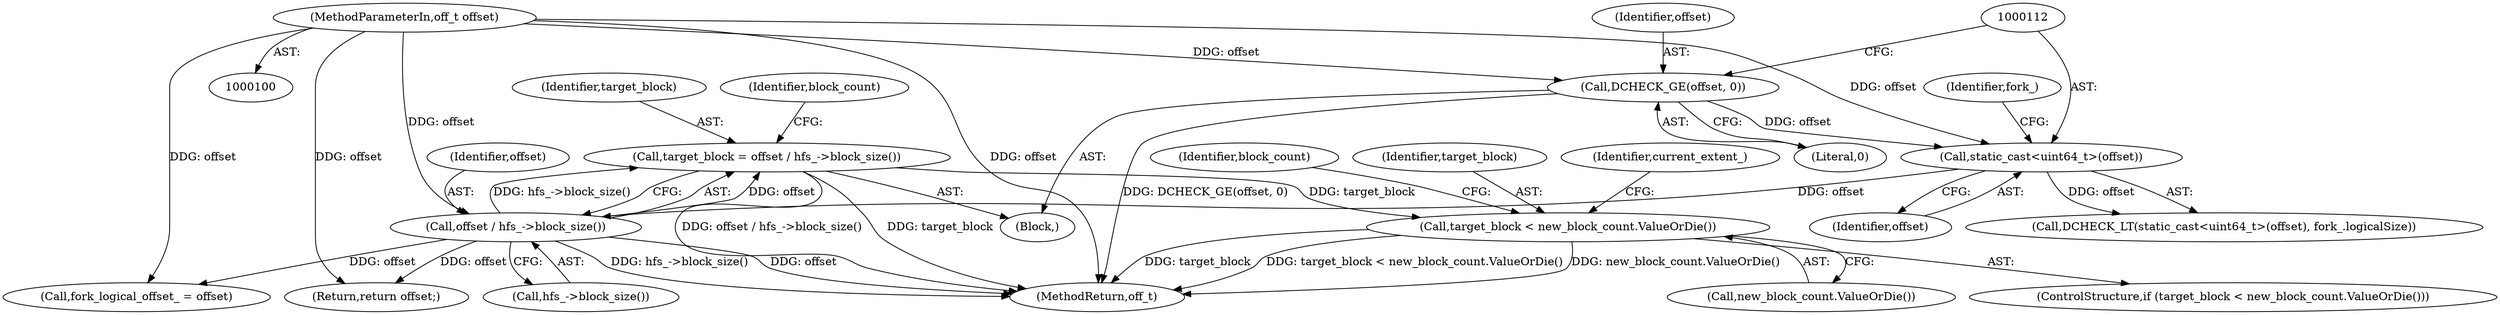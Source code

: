 digraph "1_Chrome_23cbfc1d685fa7389e88588584e02786820d4d26_4@integer" {
"1000118" [label="(Call,target_block = offset / hfs_->block_size())"];
"1000120" [label="(Call,offset / hfs_->block_size())"];
"1000111" [label="(Call,static_cast<uint64_t>(offset))"];
"1000107" [label="(Call,DCHECK_GE(offset, 0))"];
"1000101" [label="(MethodParameterIn,off_t offset)"];
"1000180" [label="(Call,target_block < new_block_count.ValueOrDie())"];
"1000222" [label="(Identifier,block_count)"];
"1000219" [label="(Return,return offset;)"];
"1000121" [label="(Identifier,offset)"];
"1000181" [label="(Identifier,target_block)"];
"1000125" [label="(Identifier,block_count)"];
"1000111" [label="(Call,static_cast<uint64_t>(offset))"];
"1000122" [label="(Call,hfs_->block_size())"];
"1000107" [label="(Call,DCHECK_GE(offset, 0))"];
"1000108" [label="(Identifier,offset)"];
"1000179" [label="(ControlStructure,if (target_block < new_block_count.ValueOrDie()))"];
"1000113" [label="(Identifier,offset)"];
"1000227" [label="(MethodReturn,off_t)"];
"1000182" [label="(Call,new_block_count.ValueOrDie())"];
"1000101" [label="(MethodParameterIn,off_t offset)"];
"1000216" [label="(Call,fork_logical_offset_ = offset)"];
"1000115" [label="(Identifier,fork_)"];
"1000118" [label="(Call,target_block = offset / hfs_->block_size())"];
"1000119" [label="(Identifier,target_block)"];
"1000103" [label="(Block,)"];
"1000120" [label="(Call,offset / hfs_->block_size())"];
"1000109" [label="(Literal,0)"];
"1000186" [label="(Identifier,current_extent_)"];
"1000180" [label="(Call,target_block < new_block_count.ValueOrDie())"];
"1000110" [label="(Call,DCHECK_LT(static_cast<uint64_t>(offset), fork_.logicalSize))"];
"1000118" -> "1000103"  [label="AST: "];
"1000118" -> "1000120"  [label="CFG: "];
"1000119" -> "1000118"  [label="AST: "];
"1000120" -> "1000118"  [label="AST: "];
"1000125" -> "1000118"  [label="CFG: "];
"1000118" -> "1000227"  [label="DDG: offset / hfs_->block_size()"];
"1000118" -> "1000227"  [label="DDG: target_block"];
"1000120" -> "1000118"  [label="DDG: offset"];
"1000120" -> "1000118"  [label="DDG: hfs_->block_size()"];
"1000118" -> "1000180"  [label="DDG: target_block"];
"1000120" -> "1000122"  [label="CFG: "];
"1000121" -> "1000120"  [label="AST: "];
"1000122" -> "1000120"  [label="AST: "];
"1000120" -> "1000227"  [label="DDG: offset"];
"1000120" -> "1000227"  [label="DDG: hfs_->block_size()"];
"1000111" -> "1000120"  [label="DDG: offset"];
"1000101" -> "1000120"  [label="DDG: offset"];
"1000120" -> "1000216"  [label="DDG: offset"];
"1000120" -> "1000219"  [label="DDG: offset"];
"1000111" -> "1000110"  [label="AST: "];
"1000111" -> "1000113"  [label="CFG: "];
"1000112" -> "1000111"  [label="AST: "];
"1000113" -> "1000111"  [label="AST: "];
"1000115" -> "1000111"  [label="CFG: "];
"1000111" -> "1000110"  [label="DDG: offset"];
"1000107" -> "1000111"  [label="DDG: offset"];
"1000101" -> "1000111"  [label="DDG: offset"];
"1000107" -> "1000103"  [label="AST: "];
"1000107" -> "1000109"  [label="CFG: "];
"1000108" -> "1000107"  [label="AST: "];
"1000109" -> "1000107"  [label="AST: "];
"1000112" -> "1000107"  [label="CFG: "];
"1000107" -> "1000227"  [label="DDG: DCHECK_GE(offset, 0)"];
"1000101" -> "1000107"  [label="DDG: offset"];
"1000101" -> "1000100"  [label="AST: "];
"1000101" -> "1000227"  [label="DDG: offset"];
"1000101" -> "1000216"  [label="DDG: offset"];
"1000101" -> "1000219"  [label="DDG: offset"];
"1000180" -> "1000179"  [label="AST: "];
"1000180" -> "1000182"  [label="CFG: "];
"1000181" -> "1000180"  [label="AST: "];
"1000182" -> "1000180"  [label="AST: "];
"1000186" -> "1000180"  [label="CFG: "];
"1000222" -> "1000180"  [label="CFG: "];
"1000180" -> "1000227"  [label="DDG: new_block_count.ValueOrDie()"];
"1000180" -> "1000227"  [label="DDG: target_block"];
"1000180" -> "1000227"  [label="DDG: target_block < new_block_count.ValueOrDie()"];
}
